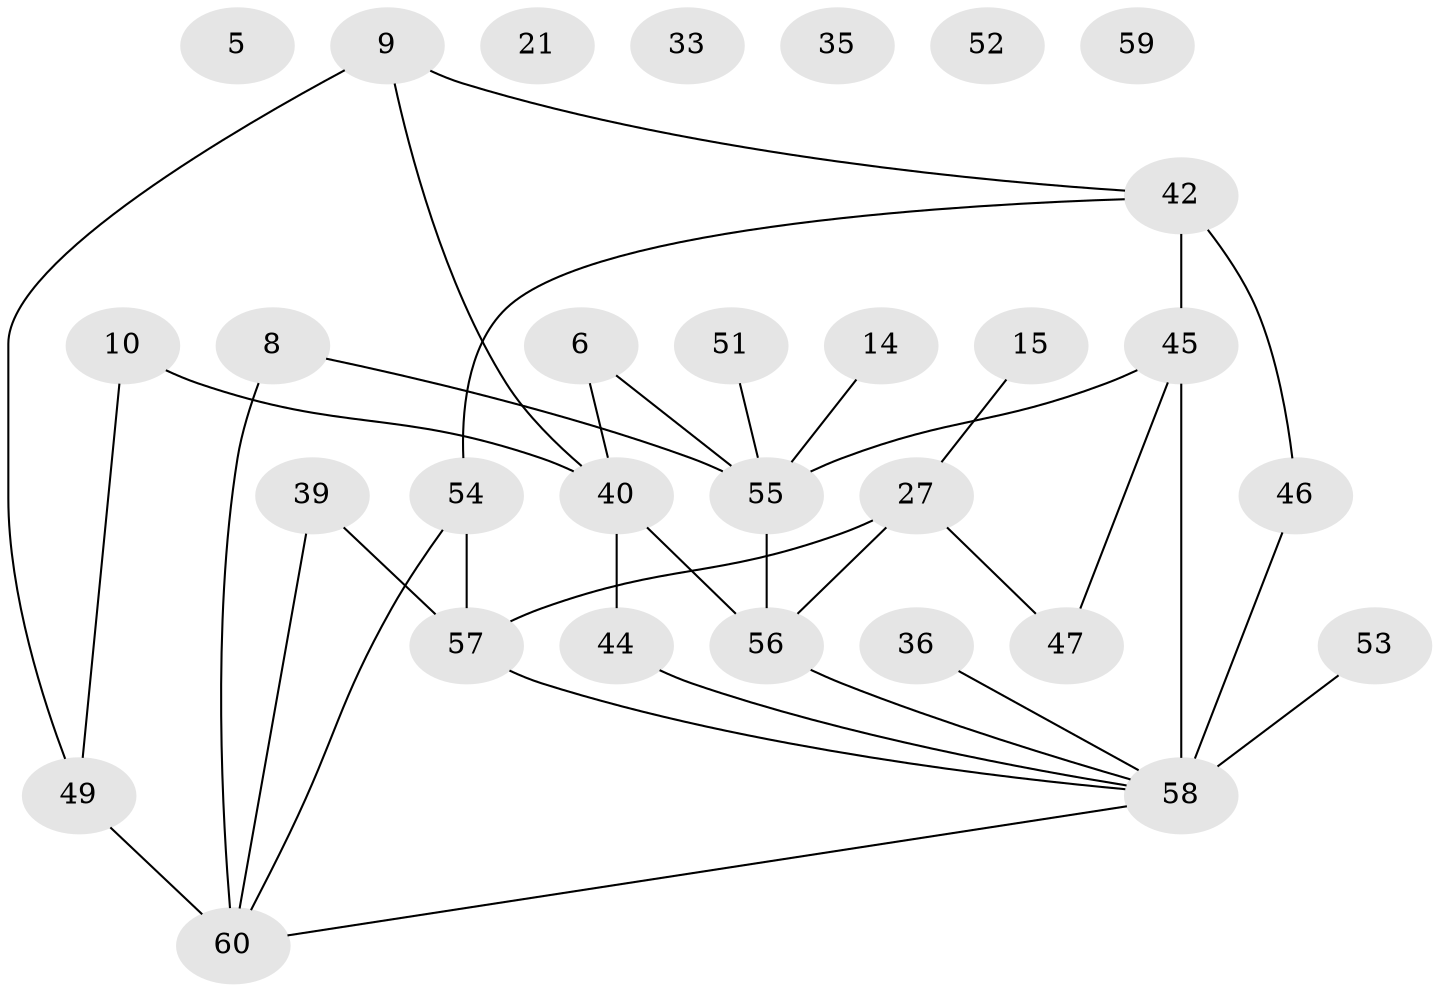 // original degree distribution, {2: 0.31666666666666665, 4: 0.11666666666666667, 3: 0.23333333333333334, 0: 0.08333333333333333, 1: 0.13333333333333333, 6: 0.05, 5: 0.06666666666666667}
// Generated by graph-tools (version 1.1) at 2025/40/03/09/25 04:40:44]
// undirected, 30 vertices, 36 edges
graph export_dot {
graph [start="1"]
  node [color=gray90,style=filled];
  5;
  6 [super="+1"];
  8;
  9;
  10;
  14;
  15;
  21;
  27;
  33;
  35;
  36 [super="+34"];
  39 [super="+23"];
  40 [super="+3"];
  42 [super="+12+28"];
  44;
  45 [super="+31+32+19"];
  46;
  47 [super="+24"];
  49 [super="+43"];
  51;
  52;
  53 [super="+22+41"];
  54;
  55 [super="+20"];
  56 [super="+2+30"];
  57 [super="+50"];
  58 [super="+25+48+37"];
  59 [super="+38"];
  60;
  6 -- 40;
  6 -- 55;
  8 -- 60;
  8 -- 55;
  9 -- 40;
  9 -- 42;
  9 -- 49;
  10 -- 40;
  10 -- 49;
  14 -- 55;
  15 -- 27;
  27 -- 57 [weight=2];
  27 -- 56;
  27 -- 47;
  36 -- 58;
  39 -- 57;
  39 -- 60;
  40 -- 44;
  40 -- 56 [weight=2];
  42 -- 54;
  42 -- 46;
  42 -- 45 [weight=3];
  44 -- 58;
  45 -- 58 [weight=4];
  45 -- 55;
  45 -- 47;
  46 -- 58;
  49 -- 60 [weight=2];
  51 -- 55;
  53 -- 58 [weight=2];
  54 -- 60;
  54 -- 57;
  55 -- 56 [weight=2];
  56 -- 58 [weight=2];
  57 -- 58;
  58 -- 60;
}
